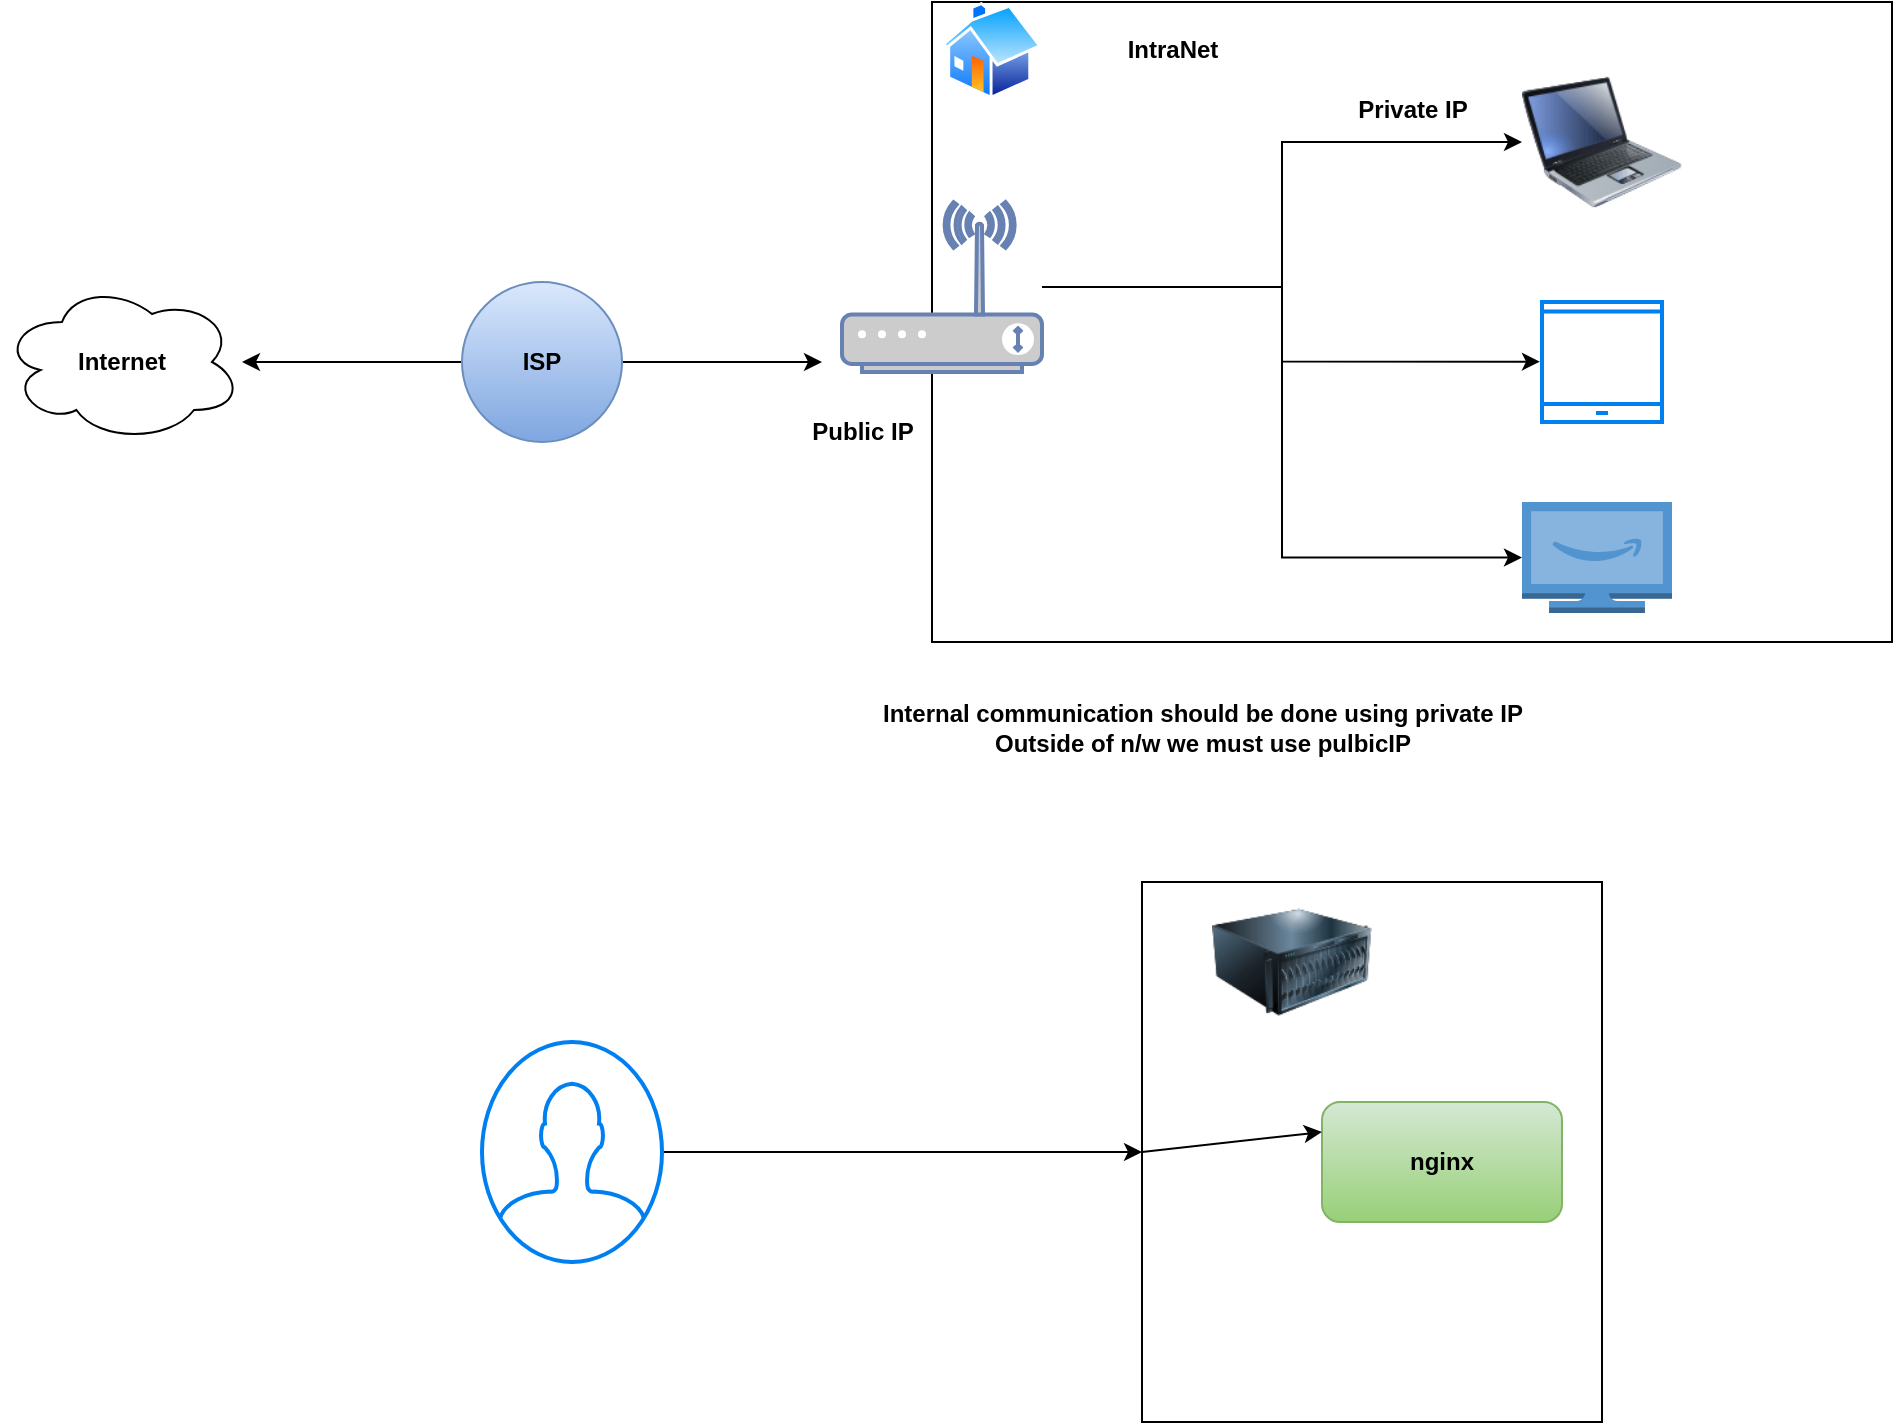 <mxfile version="26.2.14">
  <diagram name="Page-1" id="EPG0WN6xm7dYrEzu2i98">
    <mxGraphModel dx="2101" dy="660" grid="1" gridSize="10" guides="1" tooltips="1" connect="1" arrows="1" fold="1" page="1" pageScale="1" pageWidth="850" pageHeight="1100" math="0" shadow="0">
      <root>
        <mxCell id="0" />
        <mxCell id="1" parent="0" />
        <mxCell id="SSx9Q6Z6ahjjvp1jiW7j-21" value="" style="rounded=0;whiteSpace=wrap;html=1;" vertex="1" parent="1">
          <mxGeometry x="290" y="590" width="230" height="270" as="geometry" />
        </mxCell>
        <mxCell id="SSx9Q6Z6ahjjvp1jiW7j-1" value="" style="rounded=0;whiteSpace=wrap;html=1;" vertex="1" parent="1">
          <mxGeometry x="185" y="150" width="480" height="320" as="geometry" />
        </mxCell>
        <mxCell id="SSx9Q6Z6ahjjvp1jiW7j-10" style="edgeStyle=orthogonalEdgeStyle;rounded=0;orthogonalLoop=1;jettySize=auto;html=1;entryX=0;entryY=0.5;entryDx=0;entryDy=0;" edge="1" parent="1" source="SSx9Q6Z6ahjjvp1jiW7j-2" target="SSx9Q6Z6ahjjvp1jiW7j-6">
          <mxGeometry relative="1" as="geometry" />
        </mxCell>
        <mxCell id="SSx9Q6Z6ahjjvp1jiW7j-2" value="" style="fontColor=#0066CC;verticalAlign=top;verticalLabelPosition=bottom;labelPosition=center;align=center;html=1;outlineConnect=0;fillColor=#CCCCCC;strokeColor=#6881B3;gradientColor=none;gradientDirection=north;strokeWidth=2;shape=mxgraph.networks.wireless_modem;" vertex="1" parent="1">
          <mxGeometry x="140" y="250" width="100" height="85" as="geometry" />
        </mxCell>
        <mxCell id="SSx9Q6Z6ahjjvp1jiW7j-3" value="" style="image;aspect=fixed;perimeter=ellipsePerimeter;html=1;align=center;shadow=0;dashed=0;spacingTop=3;image=img/lib/active_directory/home.svg;" vertex="1" parent="1">
          <mxGeometry x="190" y="150" width="50" height="48.5" as="geometry" />
        </mxCell>
        <mxCell id="SSx9Q6Z6ahjjvp1jiW7j-5" style="edgeStyle=orthogonalEdgeStyle;rounded=0;orthogonalLoop=1;jettySize=auto;html=1;" edge="1" parent="1" source="SSx9Q6Z6ahjjvp1jiW7j-4">
          <mxGeometry relative="1" as="geometry">
            <mxPoint x="130" y="330" as="targetPoint" />
          </mxGeometry>
        </mxCell>
        <mxCell id="SSx9Q6Z6ahjjvp1jiW7j-16" style="edgeStyle=orthogonalEdgeStyle;rounded=0;orthogonalLoop=1;jettySize=auto;html=1;" edge="1" parent="1" source="SSx9Q6Z6ahjjvp1jiW7j-4" target="SSx9Q6Z6ahjjvp1jiW7j-15">
          <mxGeometry relative="1" as="geometry" />
        </mxCell>
        <mxCell id="SSx9Q6Z6ahjjvp1jiW7j-4" value="&lt;b&gt;ISP&lt;/b&gt;" style="ellipse;whiteSpace=wrap;html=1;aspect=fixed;fillColor=#dae8fc;gradientColor=#7ea6e0;strokeColor=#6c8ebf;" vertex="1" parent="1">
          <mxGeometry x="-50" y="290" width="80" height="80" as="geometry" />
        </mxCell>
        <mxCell id="SSx9Q6Z6ahjjvp1jiW7j-6" value="" style="image;html=1;image=img/lib/clip_art/computers/Laptop_128x128.png" vertex="1" parent="1">
          <mxGeometry x="480" y="180" width="80" height="80" as="geometry" />
        </mxCell>
        <mxCell id="SSx9Q6Z6ahjjvp1jiW7j-7" value="" style="html=1;verticalLabelPosition=bottom;align=center;labelBackgroundColor=#ffffff;verticalAlign=top;strokeWidth=2;strokeColor=#0080F0;shadow=0;dashed=0;shape=mxgraph.ios7.icons.smartphone;" vertex="1" parent="1">
          <mxGeometry x="490" y="300" width="60" height="60" as="geometry" />
        </mxCell>
        <mxCell id="SSx9Q6Z6ahjjvp1jiW7j-8" value="" style="outlineConnect=0;dashed=0;verticalLabelPosition=bottom;verticalAlign=top;align=center;html=1;shape=mxgraph.aws3.fire_tv;fillColor=#5294CF;gradientColor=none;" vertex="1" parent="1">
          <mxGeometry x="480" y="400" width="75" height="55.5" as="geometry" />
        </mxCell>
        <mxCell id="SSx9Q6Z6ahjjvp1jiW7j-11" style="edgeStyle=orthogonalEdgeStyle;rounded=0;orthogonalLoop=1;jettySize=auto;html=1;entryX=-0.017;entryY=0.497;entryDx=0;entryDy=0;entryPerimeter=0;" edge="1" parent="1" source="SSx9Q6Z6ahjjvp1jiW7j-2" target="SSx9Q6Z6ahjjvp1jiW7j-7">
          <mxGeometry relative="1" as="geometry">
            <Array as="points">
              <mxPoint x="360" y="293" />
              <mxPoint x="360" y="330" />
            </Array>
          </mxGeometry>
        </mxCell>
        <mxCell id="SSx9Q6Z6ahjjvp1jiW7j-12" style="edgeStyle=orthogonalEdgeStyle;rounded=0;orthogonalLoop=1;jettySize=auto;html=1;entryX=0;entryY=0.5;entryDx=0;entryDy=0;entryPerimeter=0;" edge="1" parent="1" source="SSx9Q6Z6ahjjvp1jiW7j-2" target="SSx9Q6Z6ahjjvp1jiW7j-8">
          <mxGeometry relative="1" as="geometry" />
        </mxCell>
        <mxCell id="SSx9Q6Z6ahjjvp1jiW7j-13" value="&lt;b&gt;Public IP&lt;/b&gt;" style="text;html=1;align=center;verticalAlign=middle;resizable=0;points=[];autosize=1;strokeColor=none;fillColor=none;" vertex="1" parent="1">
          <mxGeometry x="115" y="350" width="70" height="30" as="geometry" />
        </mxCell>
        <mxCell id="SSx9Q6Z6ahjjvp1jiW7j-14" value="&lt;b&gt;IntraNet&lt;/b&gt;" style="text;html=1;align=center;verticalAlign=middle;resizable=0;points=[];autosize=1;strokeColor=none;fillColor=none;" vertex="1" parent="1">
          <mxGeometry x="270" y="159.25" width="70" height="30" as="geometry" />
        </mxCell>
        <mxCell id="SSx9Q6Z6ahjjvp1jiW7j-15" value="&lt;b&gt;Internet&lt;/b&gt;" style="ellipse;shape=cloud;whiteSpace=wrap;html=1;" vertex="1" parent="1">
          <mxGeometry x="-280" y="290" width="120" height="80" as="geometry" />
        </mxCell>
        <mxCell id="SSx9Q6Z6ahjjvp1jiW7j-17" value="&lt;b&gt;Private IP&lt;/b&gt;" style="text;html=1;align=center;verticalAlign=middle;resizable=0;points=[];autosize=1;strokeColor=none;fillColor=none;" vertex="1" parent="1">
          <mxGeometry x="385" y="189.25" width="80" height="30" as="geometry" />
        </mxCell>
        <mxCell id="SSx9Q6Z6ahjjvp1jiW7j-18" value="&lt;b&gt;Internal communication should be done using private IP&lt;/b&gt;&lt;div&gt;&lt;b&gt;Outside of n/w we must use pulbicIP&lt;/b&gt;&lt;/div&gt;" style="text;html=1;align=center;verticalAlign=middle;resizable=0;points=[];autosize=1;strokeColor=none;fillColor=none;" vertex="1" parent="1">
          <mxGeometry x="150" y="493" width="340" height="40" as="geometry" />
        </mxCell>
        <mxCell id="SSx9Q6Z6ahjjvp1jiW7j-20" value="" style="image;html=1;image=img/lib/clip_art/computers/Server_128x128.png" vertex="1" parent="1">
          <mxGeometry x="325" y="590" width="80" height="80" as="geometry" />
        </mxCell>
        <mxCell id="SSx9Q6Z6ahjjvp1jiW7j-22" value="&lt;b&gt;nginx&lt;/b&gt;" style="rounded=1;whiteSpace=wrap;html=1;fillColor=#d5e8d4;gradientColor=#97d077;strokeColor=#82b366;" vertex="1" parent="1">
          <mxGeometry x="380" y="700" width="120" height="60" as="geometry" />
        </mxCell>
        <mxCell id="SSx9Q6Z6ahjjvp1jiW7j-24" style="edgeStyle=orthogonalEdgeStyle;rounded=0;orthogonalLoop=1;jettySize=auto;html=1;entryX=0;entryY=0.5;entryDx=0;entryDy=0;" edge="1" parent="1" source="SSx9Q6Z6ahjjvp1jiW7j-23" target="SSx9Q6Z6ahjjvp1jiW7j-21">
          <mxGeometry relative="1" as="geometry" />
        </mxCell>
        <mxCell id="SSx9Q6Z6ahjjvp1jiW7j-23" value="" style="html=1;verticalLabelPosition=bottom;align=center;labelBackgroundColor=#ffffff;verticalAlign=top;strokeWidth=2;strokeColor=#0080F0;shadow=0;dashed=0;shape=mxgraph.ios7.icons.user;" vertex="1" parent="1">
          <mxGeometry x="-40" y="670" width="90" height="110" as="geometry" />
        </mxCell>
        <mxCell id="SSx9Q6Z6ahjjvp1jiW7j-25" value="" style="endArrow=classic;html=1;rounded=0;exitX=0;exitY=0.5;exitDx=0;exitDy=0;entryX=0;entryY=0.25;entryDx=0;entryDy=0;" edge="1" parent="1" source="SSx9Q6Z6ahjjvp1jiW7j-21" target="SSx9Q6Z6ahjjvp1jiW7j-22">
          <mxGeometry width="50" height="50" relative="1" as="geometry">
            <mxPoint x="160" y="730" as="sourcePoint" />
            <mxPoint x="210" y="680" as="targetPoint" />
          </mxGeometry>
        </mxCell>
      </root>
    </mxGraphModel>
  </diagram>
</mxfile>
